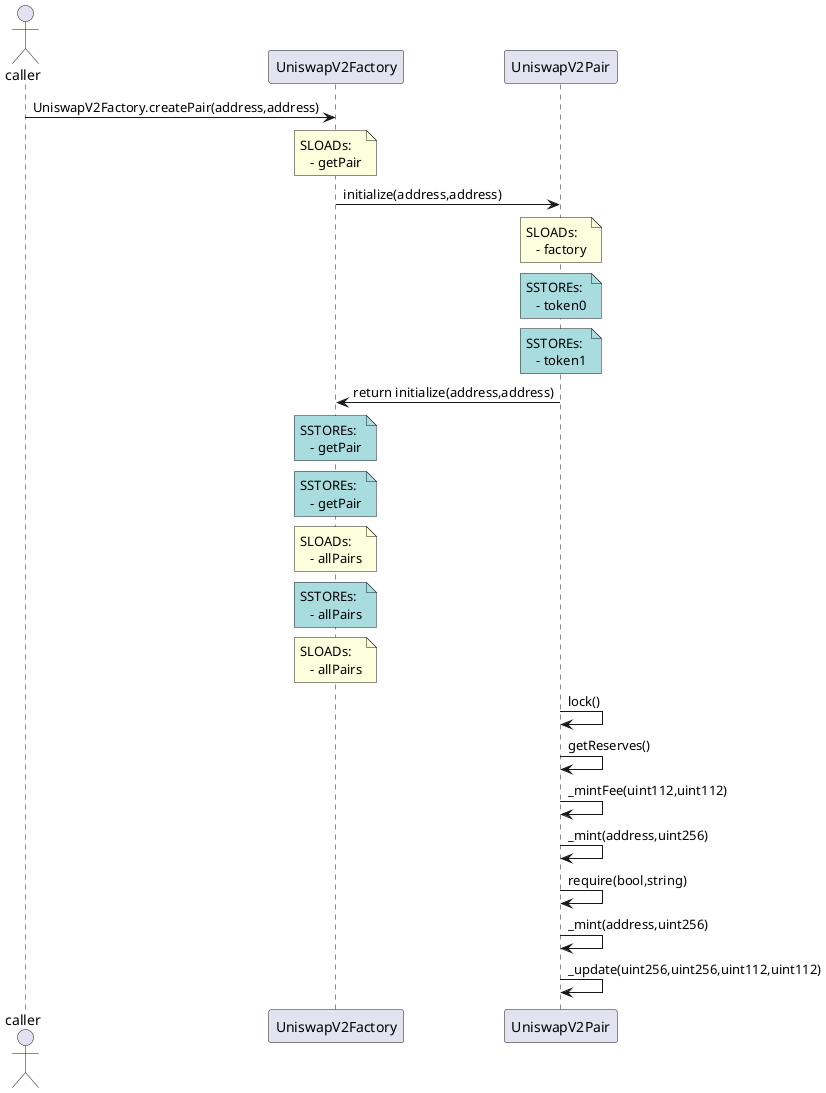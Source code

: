@startuml
actor caller 
caller -> UniswapV2Factory: UniswapV2Factory.createPair(address,address)
note over UniswapV2Factory: SLOADs: \n   - getPair 
UniswapV2Factory -> UniswapV2Pair: initialize(address,address)
note over UniswapV2Pair: SLOADs: \n   - factory 
note over UniswapV2Pair #A9DCDF: SSTOREs: \n   - token0 
note over UniswapV2Pair #A9DCDF: SSTOREs: \n   - token1 
 UniswapV2Factory <- UniswapV2Pair: return initialize(address,address) 
note over UniswapV2Factory #A9DCDF: SSTOREs: \n   - getPair 
note over UniswapV2Factory #A9DCDF: SSTOREs: \n   - getPair
note over UniswapV2Factory: SLOADs: \n   - allPairs 
note over UniswapV2Factory #A9DCDF: SSTOREs: \n   - allPairs
note over UniswapV2Factory: SLOADs: \n   - allPairs 
 UniswapV2Pair -> UniswapV2Pair: lock() 
 UniswapV2Pair -> UniswapV2Pair: getReserves() 
 UniswapV2Pair -> UniswapV2Pair: _mintFee(uint112,uint112) 
 UniswapV2Pair -> UniswapV2Pair: _mint(address,uint256) 
 UniswapV2Pair -> UniswapV2Pair: require(bool,string) 
 UniswapV2Pair -> UniswapV2Pair: _mint(address,uint256) 
 UniswapV2Pair -> UniswapV2Pair: _update(uint256,uint256,uint112,uint112)
@enduml